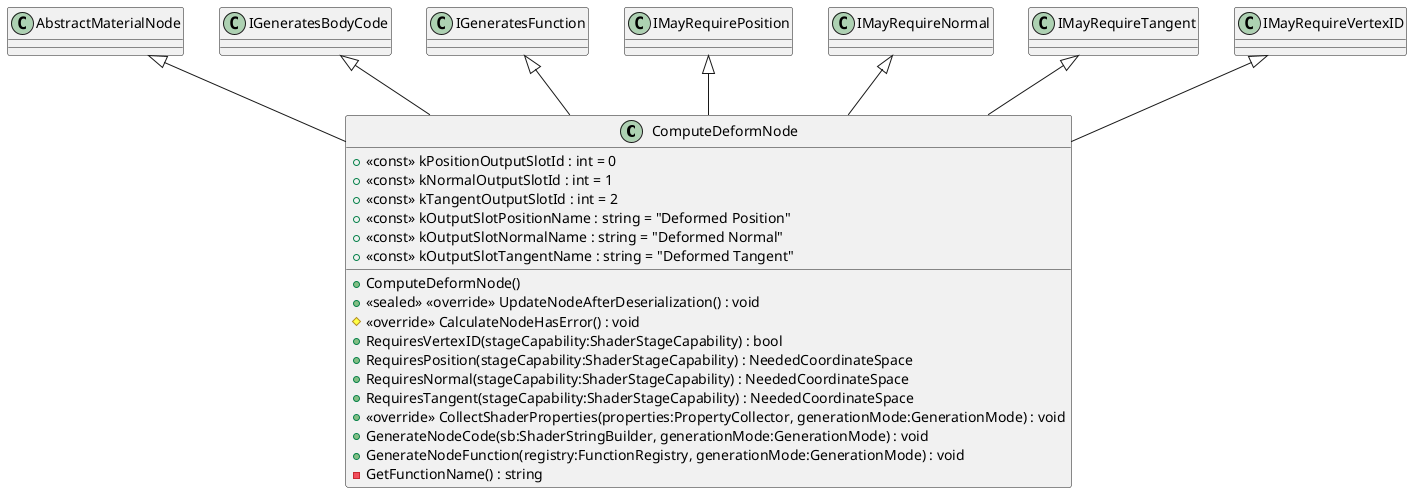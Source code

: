 @startuml
class ComputeDeformNode {
    + <<const>> kPositionOutputSlotId : int = 0
    + <<const>> kNormalOutputSlotId : int = 1
    + <<const>> kTangentOutputSlotId : int = 2
    + <<const>> kOutputSlotPositionName : string = "Deformed Position"
    + <<const>> kOutputSlotNormalName : string = "Deformed Normal"
    + <<const>> kOutputSlotTangentName : string = "Deformed Tangent"
    + ComputeDeformNode()
    + <<sealed>> <<override>> UpdateNodeAfterDeserialization() : void
    # <<override>> CalculateNodeHasError() : void
    + RequiresVertexID(stageCapability:ShaderStageCapability) : bool
    + RequiresPosition(stageCapability:ShaderStageCapability) : NeededCoordinateSpace
    + RequiresNormal(stageCapability:ShaderStageCapability) : NeededCoordinateSpace
    + RequiresTangent(stageCapability:ShaderStageCapability) : NeededCoordinateSpace
    + <<override>> CollectShaderProperties(properties:PropertyCollector, generationMode:GenerationMode) : void
    + GenerateNodeCode(sb:ShaderStringBuilder, generationMode:GenerationMode) : void
    + GenerateNodeFunction(registry:FunctionRegistry, generationMode:GenerationMode) : void
    - GetFunctionName() : string
}
AbstractMaterialNode <|-- ComputeDeformNode
IGeneratesBodyCode <|-- ComputeDeformNode
IGeneratesFunction <|-- ComputeDeformNode
IMayRequirePosition <|-- ComputeDeformNode
IMayRequireNormal <|-- ComputeDeformNode
IMayRequireTangent <|-- ComputeDeformNode
IMayRequireVertexID <|-- ComputeDeformNode
@enduml
